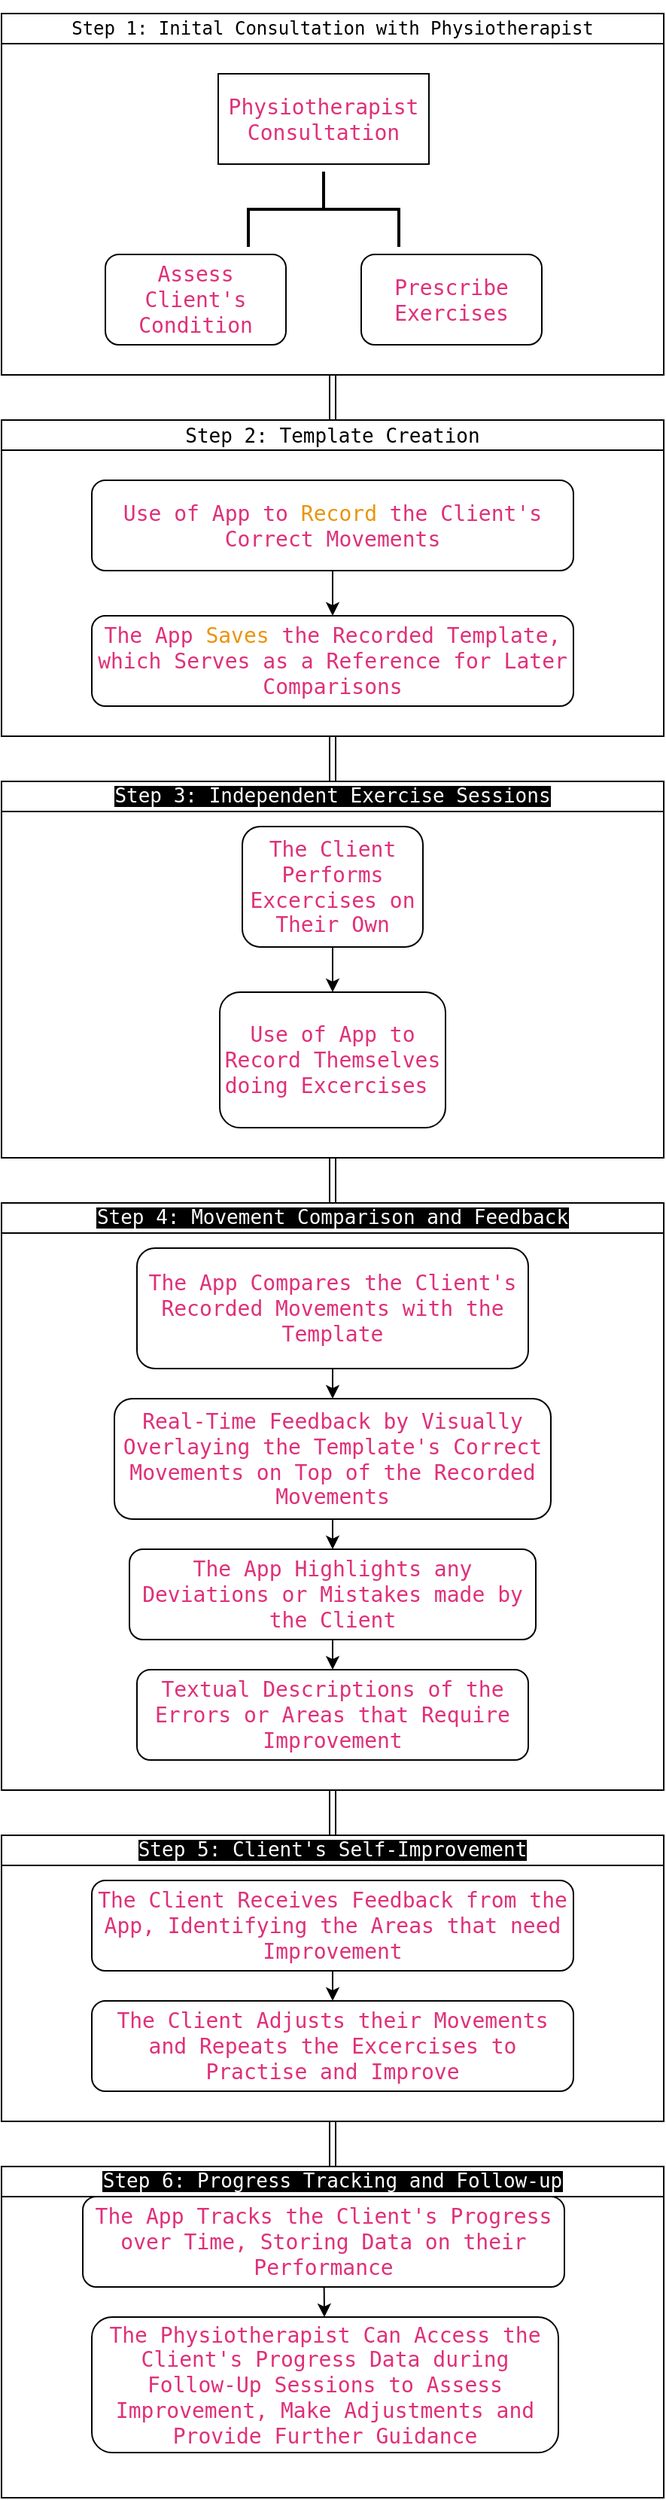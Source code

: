<mxfile>
    <diagram id="prtHgNgQTEPvFCAcTncT" name="Page-1">
        <mxGraphModel dx="890" dy="779" grid="1" gridSize="10" guides="1" tooltips="1" connect="1" arrows="1" fold="1" page="1" pageScale="1" pageWidth="827" pageHeight="1169" math="0" shadow="0">
            <root>
                <mxCell id="0"/>
                <mxCell id="1" parent="0"/>
                <mxCell id="cRfRAvTXXAARMHmE-0CV-15" value="" style="rounded=0;whiteSpace=wrap;html=1;" parent="1" vertex="1">
                    <mxGeometry x="200" y="80" width="440" height="240" as="geometry"/>
                </mxCell>
                <mxCell id="cRfRAvTXXAARMHmE-0CV-10" value="&lt;meta charset=&quot;utf-8&quot;&gt;&lt;span style=&quot;font-style: normal; font-variant-caps: normal; font-weight: 400; letter-spacing: normal; text-indent: 0px; text-transform: none; word-spacing: 0px; -webkit-text-stroke-width: 0px; text-decoration: none; border: 0px solid rgb(217, 217, 227); box-sizing: border-box; color: rgb(223, 48, 121); font-family: &amp;quot;Söhne Mono&amp;quot;, Monaco, &amp;quot;Andale Mono&amp;quot;, &amp;quot;Ubuntu Mono&amp;quot;, monospace; font-size: 14px; text-align: left;&quot; class=&quot;hljs-variable&quot;&gt;Physiotherapist&lt;/span&gt;&lt;span style=&quot;font-style: normal; font-variant-caps: normal; font-weight: 400; letter-spacing: normal; text-indent: 0px; text-transform: none; word-spacing: 0px; -webkit-text-stroke-width: 0px; text-decoration: none; caret-color: rgb(255, 255, 255); color: rgb(255, 255, 255); font-family: &amp;quot;Söhne Mono&amp;quot;, Monaco, &amp;quot;Andale Mono&amp;quot;, &amp;quot;Ubuntu Mono&amp;quot;, monospace; font-size: 14px; text-align: left; background-color: rgb(0, 0, 0); float: none; display: inline !important;&quot;&gt; &lt;/span&gt;&lt;span style=&quot;font-style: normal; font-variant-caps: normal; font-weight: 400; letter-spacing: normal; text-indent: 0px; text-transform: none; word-spacing: 0px; -webkit-text-stroke-width: 0px; text-decoration: none; border: 0px solid rgb(217, 217, 227); box-sizing: border-box; color: rgb(223, 48, 121); font-family: &amp;quot;Söhne Mono&amp;quot;, Monaco, &amp;quot;Andale Mono&amp;quot;, &amp;quot;Ubuntu Mono&amp;quot;, monospace; font-size: 14px; text-align: left;&quot; class=&quot;hljs-variable&quot;&gt;Consultation&lt;/span&gt;" style="rounded=0;whiteSpace=wrap;html=1;" parent="1" vertex="1">
                    <mxGeometry x="344" y="120" width="140" height="60" as="geometry"/>
                </mxCell>
                <mxCell id="cRfRAvTXXAARMHmE-0CV-11" value="" style="strokeWidth=2;html=1;shape=mxgraph.flowchart.annotation_2;align=left;labelPosition=right;pointerEvents=1;rotation=90;" parent="1" vertex="1">
                    <mxGeometry x="389" y="160" width="50" height="100" as="geometry"/>
                </mxCell>
                <mxCell id="cRfRAvTXXAARMHmE-0CV-12" value="&lt;meta charset=&quot;utf-8&quot;&gt;&lt;span style=&quot;font-style: normal; font-variant-caps: normal; font-weight: 400; letter-spacing: normal; text-indent: 0px; text-transform: none; word-spacing: 0px; -webkit-text-stroke-width: 0px; text-decoration: none; border: 0px solid rgb(217, 217, 227); box-sizing: border-box; color: rgb(223, 48, 121); font-family: &amp;quot;Söhne Mono&amp;quot;, Monaco, &amp;quot;Andale Mono&amp;quot;, &amp;quot;Ubuntu Mono&amp;quot;, monospace; font-size: 14px; text-align: left;&quot; class=&quot;hljs-variable&quot;&gt;Prescribe&lt;/span&gt;&lt;span style=&quot;font-style: normal; font-variant-caps: normal; font-weight: 400; letter-spacing: normal; text-indent: 0px; text-transform: none; word-spacing: 0px; -webkit-text-stroke-width: 0px; text-decoration: none; caret-color: rgb(255, 255, 255); color: rgb(255, 255, 255); font-family: &amp;quot;Söhne Mono&amp;quot;, Monaco, &amp;quot;Andale Mono&amp;quot;, &amp;quot;Ubuntu Mono&amp;quot;, monospace; font-size: 14px; text-align: left; background-color: rgb(0, 0, 0); float: none; display: inline !important;&quot;&gt; &lt;/span&gt;&lt;span style=&quot;font-style: normal; font-variant-caps: normal; font-weight: 400; letter-spacing: normal; text-indent: 0px; text-transform: none; word-spacing: 0px; -webkit-text-stroke-width: 0px; text-decoration: none; border: 0px solid rgb(217, 217, 227); box-sizing: border-box; color: rgb(223, 48, 121); font-family: &amp;quot;Söhne Mono&amp;quot;, Monaco, &amp;quot;Andale Mono&amp;quot;, &amp;quot;Ubuntu Mono&amp;quot;, monospace; font-size: 14px; text-align: left;&quot; class=&quot;hljs-variable&quot;&gt;Exercises&lt;/span&gt;&lt;span style=&quot;font-style: normal; font-variant-caps: normal; font-weight: 400; letter-spacing: normal; text-indent: 0px; text-transform: none; word-spacing: 0px; -webkit-text-stroke-width: 0px; text-decoration: none; caret-color: rgb(255, 255, 255); color: rgb(255, 255, 255); font-family: &amp;quot;Söhne Mono&amp;quot;, Monaco, &amp;quot;Andale Mono&amp;quot;, &amp;quot;Ubuntu Mono&amp;quot;, monospace; font-size: 14px; text-align: left; background-color: rgb(0, 0, 0); float: none; display: inline !important;&quot;&gt; &lt;/span&gt;" style="rounded=1;whiteSpace=wrap;html=1;" parent="1" vertex="1">
                    <mxGeometry x="439" y="240" width="120" height="60" as="geometry"/>
                </mxCell>
                <mxCell id="cRfRAvTXXAARMHmE-0CV-14" value="&lt;span style=&quot;font-style: normal; font-variant-caps: normal; font-weight: 400; letter-spacing: normal; text-indent: 0px; text-transform: none; word-spacing: 0px; -webkit-text-stroke-width: 0px; text-decoration: none; border: 0px solid rgb(217, 217, 227); box-sizing: border-box; color: rgb(223, 48, 121); font-family: &amp;quot;Söhne Mono&amp;quot;, Monaco, &amp;quot;Andale Mono&amp;quot;, &amp;quot;Ubuntu Mono&amp;quot;, monospace; font-size: 14px; text-align: left;&quot; class=&quot;hljs-variable&quot;&gt;Assess&lt;/span&gt;&lt;span style=&quot;font-style: normal; font-variant-caps: normal; font-weight: 400; letter-spacing: normal; text-indent: 0px; text-transform: none; word-spacing: 0px; -webkit-text-stroke-width: 0px; text-decoration: none; caret-color: rgb(255, 255, 255); color: rgb(255, 255, 255); font-family: &amp;quot;Söhne Mono&amp;quot;, Monaco, &amp;quot;Andale Mono&amp;quot;, &amp;quot;Ubuntu Mono&amp;quot;, monospace; font-size: 14px; text-align: left; background-color: rgb(0, 0, 0); float: none; display: inline !important;&quot;&gt; &lt;/span&gt;&lt;span style=&quot;font-style: normal; font-variant-caps: normal; font-weight: 400; letter-spacing: normal; text-indent: 0px; text-transform: none; word-spacing: 0px; -webkit-text-stroke-width: 0px; text-decoration: none; border: 0px solid rgb(217, 217, 227); box-sizing: border-box; color: rgb(223, 48, 121); font-family: &amp;quot;Söhne Mono&amp;quot;, Monaco, &amp;quot;Andale Mono&amp;quot;, &amp;quot;Ubuntu Mono&amp;quot;, monospace; font-size: 14px; text-align: left;&quot; class=&quot;hljs-variable&quot;&gt;Client's Condition&lt;/span&gt;&lt;span style=&quot;font-style: normal; font-variant-caps: normal; font-weight: 400; letter-spacing: normal; text-indent: 0px; text-transform: none; word-spacing: 0px; -webkit-text-stroke-width: 0px; text-decoration: none; caret-color: rgb(255, 255, 255); color: rgb(255, 255, 255); font-family: &amp;quot;Söhne Mono&amp;quot;, Monaco, &amp;quot;Andale Mono&amp;quot;, &amp;quot;Ubuntu Mono&amp;quot;, monospace; font-size: 14px; text-align: left; background-color: rgb(0, 0, 0); float: none; display: inline !important;&quot;&gt;&lt;/span&gt;" style="rounded=1;whiteSpace=wrap;html=1;" parent="1" vertex="1">
                    <mxGeometry x="269" y="240" width="120" height="60" as="geometry"/>
                </mxCell>
                <mxCell id="cRfRAvTXXAARMHmE-0CV-16" value="" style="shape=link;html=1;rounded=0;entryX=0.5;entryY=1;entryDx=0;entryDy=0;" parent="1" target="cRfRAvTXXAARMHmE-0CV-15" edge="1">
                    <mxGeometry width="100" relative="1" as="geometry">
                        <mxPoint x="420" y="350" as="sourcePoint"/>
                        <mxPoint x="460" y="400" as="targetPoint"/>
                    </mxGeometry>
                </mxCell>
                <mxCell id="cRfRAvTXXAARMHmE-0CV-17" value="" style="rounded=0;whiteSpace=wrap;html=1;" parent="1" vertex="1">
                    <mxGeometry x="200" y="350" width="440" height="210" as="geometry"/>
                </mxCell>
                <mxCell id="2" value="&lt;pre&gt;Step 1: Inital Consultation with Physiotherapist&lt;/pre&gt;" style="rounded=0;whiteSpace=wrap;html=1;" vertex="1" parent="1">
                    <mxGeometry x="200" y="80" width="440" height="20" as="geometry"/>
                </mxCell>
                <mxCell id="3" value="&lt;pre&gt;&lt;font style=&quot;font-size: 13px;&quot;&gt;Step 2: Template Creation&lt;/font&gt;&lt;/pre&gt;" style="rounded=0;whiteSpace=wrap;html=1;" vertex="1" parent="1">
                    <mxGeometry x="200" y="350" width="440" height="20" as="geometry"/>
                </mxCell>
                <mxCell id="5" value="&lt;div style=&quot;&quot;&gt;&lt;font face=&quot;Söhne Mono, Monaco, Andale Mono, Ubuntu Mono, monospace&quot;&gt;&lt;span style=&quot;font-size: 14px;&quot;&gt;&lt;font color=&quot;#df3079&quot;&gt;Use of App to &lt;/font&gt;&lt;font color=&quot;#e9950c&quot;&gt;Record&lt;/font&gt;&lt;font color=&quot;#df3079&quot;&gt; the Client's Correct Movements&lt;/font&gt;&lt;/span&gt;&lt;/font&gt;&lt;/div&gt;" style="rounded=1;whiteSpace=wrap;html=1;fontFamily=Helvetica;align=center;" vertex="1" parent="1">
                    <mxGeometry x="260" y="390" width="320" height="60" as="geometry"/>
                </mxCell>
                <mxCell id="6" value="&lt;span style=&quot;border: 0px solid rgb(217, 217, 227); box-sizing: border-box; --tw-border-spacing-x: 0; --tw-border-spacing-y: 0; --tw-translate-x: 0; --tw-translate-y: 0; --tw-rotate: 0; --tw-skew-x: 0; --tw-skew-y: 0; --tw-scale-x: 1; --tw-scale-y: 1; --tw-pan-x: ; --tw-pan-y: ; --tw-pinch-zoom: ; --tw-scroll-snap-strictness: proximity; --tw-gradient-from-position: ; --tw-gradient-via-position: ; --tw-gradient-to-position: ; --tw-ordinal: ; --tw-slashed-zero: ; --tw-numeric-figure: ; --tw-numeric-spacing: ; --tw-numeric-fraction: ; --tw-ring-inset: ; --tw-ring-offset-width: 0px; --tw-ring-offset-color: #fff; --tw-ring-color: rgba(69,89,164,0.5); --tw-ring-offset-shadow: 0 0 transparent; --tw-ring-shadow: 0 0 transparent; --tw-shadow: 0 0 transparent; --tw-shadow-colored: 0 0 transparent; --tw-blur: ; --tw-brightness: ; --tw-contrast: ; --tw-grayscale: ; --tw-hue-rotate: ; --tw-invert: ; --tw-saturate: ; --tw-sepia: ; --tw-drop-shadow: ; --tw-backdrop-blur: ; --tw-backdrop-brightness: ; --tw-backdrop-contrast: ; --tw-backdrop-grayscale: ; --tw-backdrop-hue-rotate: ; --tw-backdrop-invert: ; --tw-backdrop-opacity: ; --tw-backdrop-saturate: ; --tw-backdrop-sepia: ; color: rgb(223, 48, 121); font-family: &amp;quot;Söhne Mono&amp;quot;, Monaco, &amp;quot;Andale Mono&amp;quot;, &amp;quot;Ubuntu Mono&amp;quot;, monospace; font-size: 14px; font-style: normal; font-variant-caps: normal; font-weight: 400; letter-spacing: normal; text-align: left; text-indent: 0px; text-transform: none; word-spacing: 0px; -webkit-text-stroke-width: 0px; text-decoration: none;&quot; class=&quot;hljs-variable&quot;&gt;The App &lt;/span&gt;&lt;span style=&quot;border: 0px solid rgb(217, 217, 227); box-sizing: border-box; --tw-border-spacing-x: 0; --tw-border-spacing-y: 0; --tw-translate-x: 0; --tw-translate-y: 0; --tw-rotate: 0; --tw-skew-x: 0; --tw-skew-y: 0; --tw-scale-x: 1; --tw-scale-y: 1; --tw-pan-x: ; --tw-pan-y: ; --tw-pinch-zoom: ; --tw-scroll-snap-strictness: proximity; --tw-gradient-from-position: ; --tw-gradient-via-position: ; --tw-gradient-to-position: ; --tw-ordinal: ; --tw-slashed-zero: ; --tw-numeric-figure: ; --tw-numeric-spacing: ; --tw-numeric-fraction: ; --tw-ring-inset: ; --tw-ring-offset-width: 0px; --tw-ring-offset-color: #fff; --tw-ring-color: rgba(69,89,164,0.5); --tw-ring-offset-shadow: 0 0 transparent; --tw-ring-shadow: 0 0 transparent; --tw-shadow: 0 0 transparent; --tw-shadow-colored: 0 0 transparent; --tw-blur: ; --tw-brightness: ; --tw-contrast: ; --tw-grayscale: ; --tw-hue-rotate: ; --tw-invert: ; --tw-saturate: ; --tw-sepia: ; --tw-drop-shadow: ; --tw-backdrop-blur: ; --tw-backdrop-brightness: ; --tw-backdrop-contrast: ; --tw-backdrop-grayscale: ; --tw-backdrop-hue-rotate: ; --tw-backdrop-invert: ; --tw-backdrop-opacity: ; --tw-backdrop-saturate: ; --tw-backdrop-sepia: ; font-family: &amp;quot;Söhne Mono&amp;quot;, Monaco, &amp;quot;Andale Mono&amp;quot;, &amp;quot;Ubuntu Mono&amp;quot;, monospace; font-size: 14px; font-style: normal; font-variant-caps: normal; font-weight: 400; letter-spacing: normal; text-align: left; text-indent: 0px; text-transform: none; word-spacing: 0px; -webkit-text-stroke-width: 0px; text-decoration: none;&quot; class=&quot;hljs-variable&quot;&gt;&lt;font color=&quot;#e9950c&quot;&gt;Saves&lt;/font&gt;&lt;/span&gt;&lt;span style=&quot;border: 0px solid rgb(217, 217, 227); box-sizing: border-box; --tw-border-spacing-x: 0; --tw-border-spacing-y: 0; --tw-translate-x: 0; --tw-translate-y: 0; --tw-rotate: 0; --tw-skew-x: 0; --tw-skew-y: 0; --tw-scale-x: 1; --tw-scale-y: 1; --tw-pan-x: ; --tw-pan-y: ; --tw-pinch-zoom: ; --tw-scroll-snap-strictness: proximity; --tw-gradient-from-position: ; --tw-gradient-via-position: ; --tw-gradient-to-position: ; --tw-ordinal: ; --tw-slashed-zero: ; --tw-numeric-figure: ; --tw-numeric-spacing: ; --tw-numeric-fraction: ; --tw-ring-inset: ; --tw-ring-offset-width: 0px; --tw-ring-offset-color: #fff; --tw-ring-color: rgba(69,89,164,0.5); --tw-ring-offset-shadow: 0 0 transparent; --tw-ring-shadow: 0 0 transparent; --tw-shadow: 0 0 transparent; --tw-shadow-colored: 0 0 transparent; --tw-blur: ; --tw-brightness: ; --tw-contrast: ; --tw-grayscale: ; --tw-hue-rotate: ; --tw-invert: ; --tw-saturate: ; --tw-sepia: ; --tw-drop-shadow: ; --tw-backdrop-blur: ; --tw-backdrop-brightness: ; --tw-backdrop-contrast: ; --tw-backdrop-grayscale: ; --tw-backdrop-hue-rotate: ; --tw-backdrop-invert: ; --tw-backdrop-opacity: ; --tw-backdrop-saturate: ; --tw-backdrop-sepia: ; color: rgb(223, 48, 121); font-family: &amp;quot;Söhne Mono&amp;quot;, Monaco, &amp;quot;Andale Mono&amp;quot;, &amp;quot;Ubuntu Mono&amp;quot;, monospace; font-size: 14px; font-style: normal; font-variant-caps: normal; font-weight: 400; letter-spacing: normal; text-align: left; text-indent: 0px; text-transform: none; word-spacing: 0px; -webkit-text-stroke-width: 0px; text-decoration: none;&quot; class=&quot;hljs-variable&quot;&gt; the Recorded Template, which Serves as a Reference for Later Comparisons&lt;/span&gt;" style="rounded=1;whiteSpace=wrap;html=1;fontFamily=Helvetica;" vertex="1" parent="1">
                    <mxGeometry x="260" y="480" width="320" height="60" as="geometry"/>
                </mxCell>
                <mxCell id="14" value="" style="rounded=0;whiteSpace=wrap;html=1;fontFamily=Helvetica;" vertex="1" parent="1">
                    <mxGeometry x="200" y="590" width="440" height="250" as="geometry"/>
                </mxCell>
                <mxCell id="15" value="&lt;pre style=&quot;line-height: 120%;&quot;&gt;&lt;span style=&quot;caret-color: rgb(209, 213, 219); font-style: normal; font-variant-caps: normal; font-weight: 400; letter-spacing: normal; text-align: start; text-indent: 0px; text-transform: none; word-spacing: 0px; -webkit-text-stroke-width: 0px; text-decoration: none; float: none; background-color: rgb(0, 0, 0); display: inline !important;&quot;&gt;&lt;font color=&quot;#ffffff&quot; style=&quot;font-size: 13px;&quot;&gt;Step 3: Independent Exercise Sessions&lt;/font&gt;&lt;/span&gt;&lt;/pre&gt;" style="rounded=0;whiteSpace=wrap;html=1;fontFamily=Söhne Mono&quot;, Monaco, &quot;Andale Mono&quot;, &quot;Ubuntu Mono&quot;, monospace;" vertex="1" parent="1">
                    <mxGeometry x="200" y="590" width="440" height="20" as="geometry"/>
                </mxCell>
                <mxCell id="19" value="&lt;div style=&quot;&quot;&gt;&lt;span style=&quot;background-color: initial; font-size: 14px;&quot;&gt;&lt;font face=&quot;Söhne Mono, Monaco, Andale Mono, Ubuntu Mono, monospace&quot; color=&quot;#df3079&quot;&gt;The Client Performs Excercises on Their Own&lt;/font&gt;&lt;/span&gt;&lt;/div&gt;" style="rounded=1;whiteSpace=wrap;html=1;align=center;" vertex="1" parent="1">
                    <mxGeometry x="360" y="620" width="120" height="80" as="geometry"/>
                </mxCell>
                <mxCell id="20" value="&lt;div style=&quot;&quot;&gt;&lt;span style=&quot;background-color: initial; font-size: 14px;&quot;&gt;&lt;font face=&quot;Söhne Mono, Monaco, Andale Mono, Ubuntu Mono, monospace&quot; color=&quot;#df3079&quot;&gt;Use of App to Record Themselves doing Excercises&amp;nbsp;&lt;/font&gt;&lt;/span&gt;&lt;/div&gt;" style="rounded=1;whiteSpace=wrap;html=1;align=center;" vertex="1" parent="1">
                    <mxGeometry x="345" y="730" width="150" height="90" as="geometry"/>
                </mxCell>
                <mxCell id="23" value="" style="shape=link;html=1;fontFamily=Helvetica;fontSize=13;entryX=0.5;entryY=1;entryDx=0;entryDy=0;exitX=0.5;exitY=0;exitDx=0;exitDy=0;" edge="1" parent="1" source="15" target="cRfRAvTXXAARMHmE-0CV-17">
                    <mxGeometry width="100" relative="1" as="geometry">
                        <mxPoint x="370" y="580" as="sourcePoint"/>
                        <mxPoint x="470" y="580" as="targetPoint"/>
                    </mxGeometry>
                </mxCell>
                <mxCell id="24" value="" style="rounded=0;whiteSpace=wrap;html=1;fontFamily=Helvetica;" vertex="1" parent="1">
                    <mxGeometry x="200" y="870" width="440" height="390" as="geometry"/>
                </mxCell>
                <mxCell id="27" value="" style="shape=link;html=1;fontFamily=Helvetica;fontSize=13;fontColor=#FFFFFF;entryX=0.5;entryY=1;entryDx=0;entryDy=0;exitX=0.5;exitY=0;exitDx=0;exitDy=0;" edge="1" parent="1" source="24" target="14">
                    <mxGeometry width="100" relative="1" as="geometry">
                        <mxPoint x="364" y="860" as="sourcePoint"/>
                        <mxPoint x="464" y="860" as="targetPoint"/>
                    </mxGeometry>
                </mxCell>
                <mxCell id="28" value="&lt;pre style=&quot;line-height: 120%;&quot;&gt;&lt;span style=&quot;caret-color: rgb(209, 213, 219); font-style: normal; font-variant-caps: normal; font-weight: 400; letter-spacing: normal; text-align: start; text-indent: 0px; text-transform: none; word-spacing: 0px; -webkit-text-stroke-width: 0px; text-decoration: none; float: none; background-color: rgb(0, 0, 0); display: inline !important;&quot;&gt;&lt;font color=&quot;#ffffff&quot; style=&quot;font-size: 13px;&quot;&gt;Step 4: Movement Comparison and Feedback&lt;/font&gt;&lt;/span&gt;&lt;/pre&gt;" style="rounded=0;whiteSpace=wrap;html=1;fontFamily=Söhne Mono&quot;, Monaco, &quot;Andale Mono&quot;, &quot;Ubuntu Mono&quot;, monospace;" vertex="1" parent="1">
                    <mxGeometry x="200" y="870" width="440" height="20" as="geometry"/>
                </mxCell>
                <mxCell id="33" value="" style="edgeStyle=none;html=1;fontFamily=Helvetica;fontSize=13;fontColor=#E9950C;" edge="1" parent="1" source="31" target="32">
                    <mxGeometry relative="1" as="geometry"/>
                </mxCell>
                <mxCell id="31" value="&lt;div style=&quot;&quot;&gt;&lt;span style=&quot;background-color: initial; font-size: 14px;&quot;&gt;&lt;font face=&quot;Söhne Mono, Monaco, Andale Mono, Ubuntu Mono, monospace&quot; color=&quot;#df3079&quot;&gt;The App Compares the Client's Recorded Movements with the Template&lt;/font&gt;&lt;/span&gt;&lt;/div&gt;" style="rounded=1;whiteSpace=wrap;html=1;align=center;" vertex="1" parent="1">
                    <mxGeometry x="290" y="900" width="260" height="80" as="geometry"/>
                </mxCell>
                <mxCell id="39" value="" style="edgeStyle=none;html=1;fontFamily=Helvetica;fontSize=13;fontColor=#E9950C;" edge="1" parent="1" source="32" target="38">
                    <mxGeometry relative="1" as="geometry"/>
                </mxCell>
                <mxCell id="32" value="&lt;font face=&quot;Söhne Mono, Monaco, Andale Mono, Ubuntu Mono, monospace&quot; color=&quot;#df3079&quot;&gt;&lt;span style=&quot;font-size: 14px;&quot;&gt;Real-Time Feedback by Visually Overlaying the Template's Correct Movements on Top of the Recorded Movements&lt;/span&gt;&lt;/font&gt;" style="whiteSpace=wrap;html=1;rounded=1;" vertex="1" parent="1">
                    <mxGeometry x="275" y="1000" width="290" height="80" as="geometry"/>
                </mxCell>
                <mxCell id="36" value="" style="endArrow=classic;html=1;fontFamily=Helvetica;fontSize=13;fontColor=#E9950C;exitX=0.5;exitY=1;exitDx=0;exitDy=0;" edge="1" parent="1" source="5">
                    <mxGeometry width="50" height="50" relative="1" as="geometry">
                        <mxPoint x="390" y="730" as="sourcePoint"/>
                        <mxPoint x="420" y="480" as="targetPoint"/>
                    </mxGeometry>
                </mxCell>
                <mxCell id="37" value="" style="endArrow=classic;html=1;fontFamily=Helvetica;fontSize=13;fontColor=#E9950C;exitX=0.5;exitY=1;exitDx=0;exitDy=0;entryX=0.5;entryY=0;entryDx=0;entryDy=0;" edge="1" parent="1" source="19" target="20">
                    <mxGeometry width="50" height="50" relative="1" as="geometry">
                        <mxPoint x="390" y="820" as="sourcePoint"/>
                        <mxPoint x="440" y="770" as="targetPoint"/>
                    </mxGeometry>
                </mxCell>
                <mxCell id="41" value="" style="edgeStyle=none;html=1;fontFamily=Helvetica;fontSize=13;fontColor=#E9950C;" edge="1" parent="1" source="38" target="40">
                    <mxGeometry relative="1" as="geometry"/>
                </mxCell>
                <mxCell id="38" value="&lt;span style=&quot;color: rgb(223, 48, 121); font-family: &amp;quot;Söhne Mono&amp;quot;, Monaco, &amp;quot;Andale Mono&amp;quot;, &amp;quot;Ubuntu Mono&amp;quot;, monospace; font-size: 14px;&quot;&gt;The App Highlights any Deviations or Mistakes made by the Client&lt;/span&gt;" style="whiteSpace=wrap;html=1;rounded=1;" vertex="1" parent="1">
                    <mxGeometry x="285" y="1100" width="270" height="60" as="geometry"/>
                </mxCell>
                <mxCell id="40" value="&lt;font face=&quot;Söhne Mono, Monaco, Andale Mono, Ubuntu Mono, monospace&quot; color=&quot;#df3079&quot;&gt;&lt;span style=&quot;font-size: 14px;&quot;&gt;Textual Descriptions of the Errors or Areas that Require Improvement&lt;/span&gt;&lt;/font&gt;" style="whiteSpace=wrap;html=1;rounded=1;" vertex="1" parent="1">
                    <mxGeometry x="290" y="1180" width="260" height="60" as="geometry"/>
                </mxCell>
                <mxCell id="42" value="" style="rounded=0;whiteSpace=wrap;html=1;labelBackgroundColor=none;fontFamily=Helvetica;fontSize=13;fontColor=#E9950C;" vertex="1" parent="1">
                    <mxGeometry x="200" y="1290" width="440" height="190" as="geometry"/>
                </mxCell>
                <mxCell id="43" value="&lt;pre style=&quot;line-height: 120%;&quot;&gt;&lt;span style=&quot;caret-color: rgb(209, 213, 219); font-style: normal; font-variant-caps: normal; font-weight: 400; letter-spacing: normal; text-align: start; text-indent: 0px; text-transform: none; word-spacing: 0px; -webkit-text-stroke-width: 0px; text-decoration: none; float: none; background-color: rgb(0, 0, 0); display: inline !important;&quot;&gt;&lt;font color=&quot;#ffffff&quot; style=&quot;font-size: 13px;&quot;&gt;Step 5: Client's Self-Improvement&lt;/font&gt;&lt;/span&gt;&lt;/pre&gt;" style="rounded=0;whiteSpace=wrap;html=1;fontFamily=Söhne Mono&quot;, Monaco, &quot;Andale Mono&quot;, &quot;Ubuntu Mono&quot;, monospace;" vertex="1" parent="1">
                    <mxGeometry x="200" y="1290" width="440" height="20" as="geometry"/>
                </mxCell>
                <mxCell id="46" value="" style="edgeStyle=none;html=1;fontFamily=monospace;fontSource=https%3A%2F%2Ffonts.googleapis.com%2Fcss%3Ffamily%3Dmonospace;fontSize=13;fontColor=#E9950C;" edge="1" parent="1" source="44" target="45">
                    <mxGeometry relative="1" as="geometry"/>
                </mxCell>
                <mxCell id="44" value="&lt;font face=&quot;Söhne Mono, Monaco, Andale Mono, Ubuntu Mono, monospace&quot; color=&quot;#df3079&quot;&gt;&lt;span style=&quot;font-size: 14px;&quot;&gt;The Client Receives Feedback from the App, Identifying the Areas that need Improvement&lt;/span&gt;&lt;/font&gt;" style="rounded=1;whiteSpace=wrap;html=1;labelBackgroundColor=none;fontFamily=Helvetica;fontSize=13;fontColor=#E9950C;" vertex="1" parent="1">
                    <mxGeometry x="260" y="1320" width="320" height="60" as="geometry"/>
                </mxCell>
                <mxCell id="45" value="&lt;span style=&quot;color: rgb(223, 48, 121); font-family: &amp;quot;Söhne Mono&amp;quot;, Monaco, &amp;quot;Andale Mono&amp;quot;, &amp;quot;Ubuntu Mono&amp;quot;, monospace; font-size: 14px; font-style: normal; font-variant-ligatures: normal; font-variant-caps: normal; font-weight: 400; letter-spacing: normal; orphans: 2; text-align: center; text-indent: 0px; text-transform: none; widows: 2; word-spacing: 0px; -webkit-text-stroke-width: 0px; text-decoration-thickness: initial; text-decoration-style: initial; text-decoration-color: initial; float: none; display: inline !important;&quot;&gt;The Client Adjusts their Movements and Repeats the Excercises to Practise and Improve&lt;/span&gt;" style="whiteSpace=wrap;html=1;fontSize=13;fontColor=#E9950C;rounded=1;labelBackgroundColor=none;" vertex="1" parent="1">
                    <mxGeometry x="260" y="1400" width="320" height="60" as="geometry"/>
                </mxCell>
                <mxCell id="48" value="" style="shape=link;html=1;fontFamily=monospace;fontSource=https%3A%2F%2Ffonts.googleapis.com%2Fcss%3Ffamily%3Dmonospace;fontSize=13;fontColor=#E9950C;entryX=0.5;entryY=0;entryDx=0;entryDy=0;exitX=0.5;exitY=1;exitDx=0;exitDy=0;" edge="1" parent="1" source="24" target="43">
                    <mxGeometry width="100" relative="1" as="geometry">
                        <mxPoint x="360" y="1260" as="sourcePoint"/>
                        <mxPoint x="460" y="1260" as="targetPoint"/>
                    </mxGeometry>
                </mxCell>
                <mxCell id="49" value="" style="rounded=0;whiteSpace=wrap;html=1;labelBackgroundColor=none;fontFamily=monospace;fontSource=https%3A%2F%2Ffonts.googleapis.com%2Fcss%3Ffamily%3Dmonospace;fontSize=13;fontColor=#E9950C;" vertex="1" parent="1">
                    <mxGeometry x="200" y="1510" width="440" height="220" as="geometry"/>
                </mxCell>
                <mxCell id="50" value="&lt;pre style=&quot;line-height: 120%;&quot;&gt;&lt;span style=&quot;caret-color: rgb(209, 213, 219); font-style: normal; font-variant-caps: normal; font-weight: 400; letter-spacing: normal; text-align: start; text-indent: 0px; text-transform: none; word-spacing: 0px; -webkit-text-stroke-width: 0px; text-decoration: none; float: none; background-color: rgb(0, 0, 0); display: inline !important;&quot;&gt;&lt;font color=&quot;#ffffff&quot; style=&quot;font-size: 13px;&quot;&gt;Step 6: Progress Tracking and Follow-up&lt;/font&gt;&lt;/span&gt;&lt;/pre&gt;" style="rounded=0;whiteSpace=wrap;html=1;fontFamily=Söhne Mono&quot;, Monaco, &quot;Andale Mono&quot;, &quot;Ubuntu Mono&quot;, monospace;" vertex="1" parent="1">
                    <mxGeometry x="200" y="1510" width="440" height="20" as="geometry"/>
                </mxCell>
                <mxCell id="53" value="" style="edgeStyle=none;html=1;fontFamily=monospace;fontSource=https%3A%2F%2Ffonts.googleapis.com%2Fcss%3Ffamily%3Dmonospace;fontSize=13;fontColor=#E9950C;" edge="1" parent="1" source="51" target="52">
                    <mxGeometry relative="1" as="geometry"/>
                </mxCell>
                <mxCell id="51" value="&lt;font face=&quot;Söhne Mono, Monaco, Andale Mono, Ubuntu Mono, monospace&quot; color=&quot;#df3079&quot;&gt;&lt;span style=&quot;font-size: 14px;&quot;&gt;The App Tracks the Client's Progress over Time, Storing Data on their Performance&lt;/span&gt;&lt;/font&gt;" style="rounded=1;whiteSpace=wrap;html=1;labelBackgroundColor=none;fontFamily=Helvetica;fontSize=13;fontColor=#E9950C;" vertex="1" parent="1">
                    <mxGeometry x="254" y="1530" width="320" height="60" as="geometry"/>
                </mxCell>
                <mxCell id="52" value="&lt;span style=&quot;color: rgb(223, 48, 121); font-family: &amp;quot;Söhne Mono&amp;quot;, Monaco, &amp;quot;Andale Mono&amp;quot;, &amp;quot;Ubuntu Mono&amp;quot;, monospace; font-size: 14px;&quot;&gt;The Physiotherapist Can Access the Client's Progress Data during Follow-Up Sessions to Assess Improvement, Make Adjustments and Provide Further Guidance&lt;/span&gt;" style="whiteSpace=wrap;html=1;fontSize=13;fontColor=#E9950C;rounded=1;labelBackgroundColor=none;" vertex="1" parent="1">
                    <mxGeometry x="260" y="1610" width="310" height="90" as="geometry"/>
                </mxCell>
                <mxCell id="54" value="" style="shape=link;html=1;fontFamily=monospace;fontSource=https%3A%2F%2Ffonts.googleapis.com%2Fcss%3Ffamily%3Dmonospace;fontSize=13;fontColor=#E9950C;entryX=0.5;entryY=0;entryDx=0;entryDy=0;exitX=0.5;exitY=1;exitDx=0;exitDy=0;" edge="1" parent="1" source="42" target="50">
                    <mxGeometry width="100" relative="1" as="geometry">
                        <mxPoint x="360" y="1370" as="sourcePoint"/>
                        <mxPoint x="460" y="1370" as="targetPoint"/>
                    </mxGeometry>
                </mxCell>
            </root>
        </mxGraphModel>
    </diagram>
</mxfile>